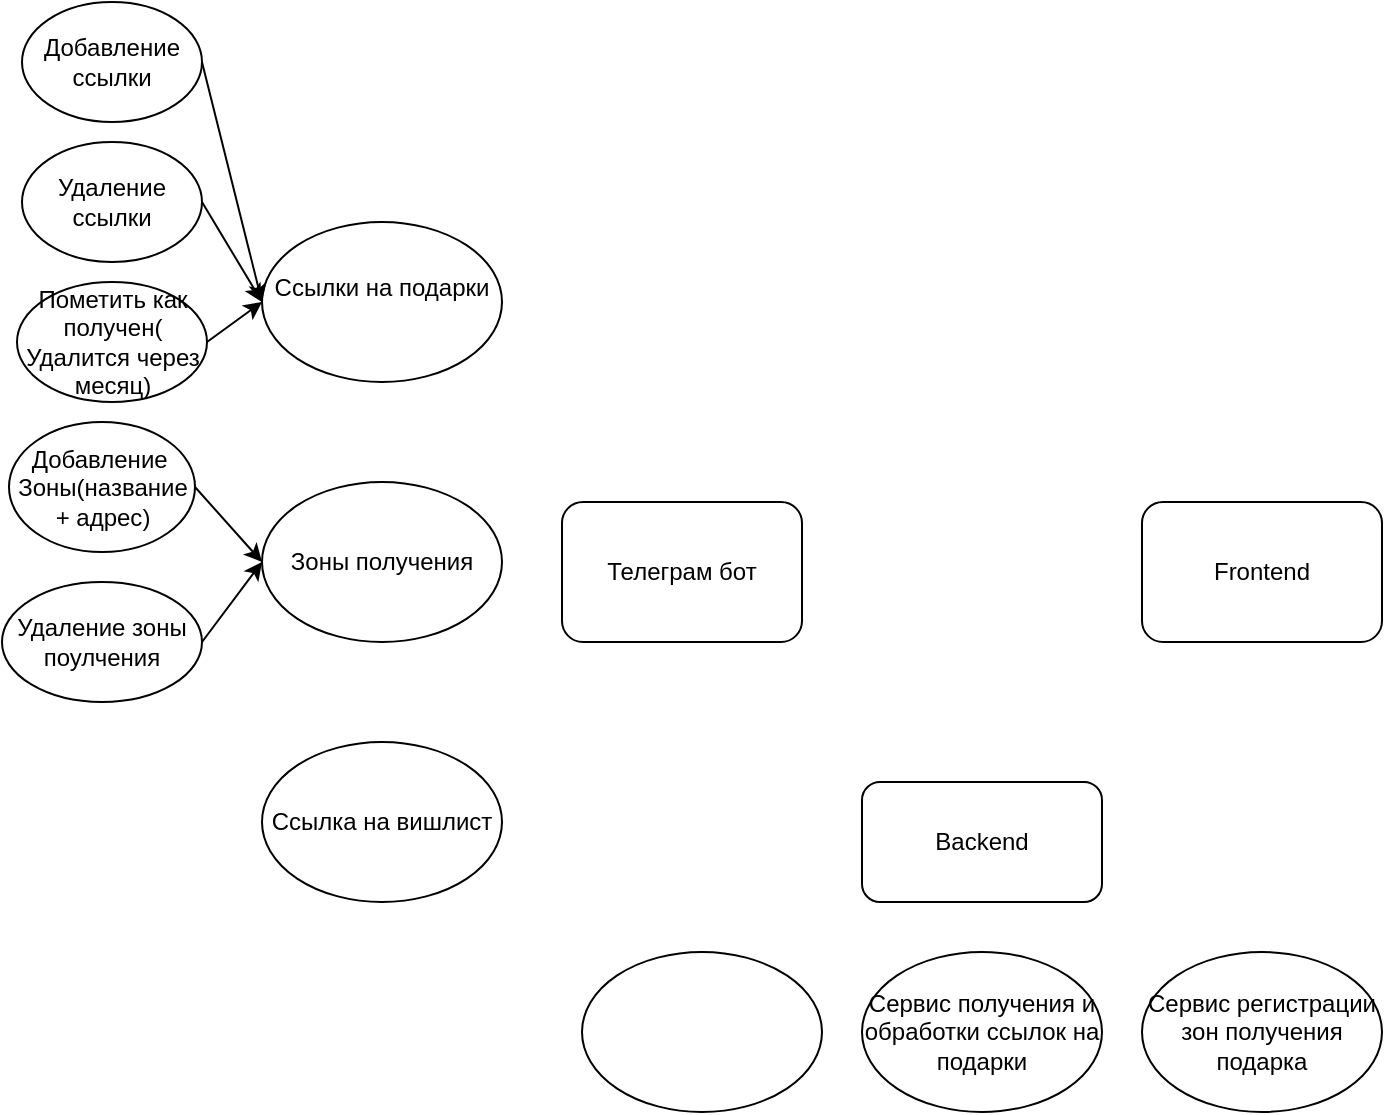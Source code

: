 <mxfile version="26.0.2">
  <diagram name="Страница — 1" id="mfvDr763qeioa90Kr1xu">
    <mxGraphModel dx="2261" dy="746" grid="1" gridSize="10" guides="1" tooltips="1" connect="1" arrows="1" fold="1" page="1" pageScale="1" pageWidth="827" pageHeight="1169" math="0" shadow="0">
      <root>
        <mxCell id="0" />
        <mxCell id="1" parent="0" />
        <mxCell id="rx369w3odF3UMx7AQMP6-1" value="Телеграм бот" style="rounded=1;whiteSpace=wrap;html=1;" parent="1" vertex="1">
          <mxGeometry x="240" y="320" width="120" height="70" as="geometry" />
        </mxCell>
        <mxCell id="ZKF0X6sjYYtKGc7rI8EO-1" value="Frontend" style="rounded=1;whiteSpace=wrap;html=1;" vertex="1" parent="1">
          <mxGeometry x="530" y="320" width="120" height="70" as="geometry" />
        </mxCell>
        <mxCell id="ZKF0X6sjYYtKGc7rI8EO-2" value="Backend" style="rounded=1;whiteSpace=wrap;html=1;" vertex="1" parent="1">
          <mxGeometry x="390" y="460" width="120" height="60" as="geometry" />
        </mxCell>
        <mxCell id="ZKF0X6sjYYtKGc7rI8EO-4" value="Сервис получения и обработки ссылок на подарки" style="ellipse;whiteSpace=wrap;html=1;" vertex="1" parent="1">
          <mxGeometry x="390" y="545" width="120" height="80" as="geometry" />
        </mxCell>
        <mxCell id="ZKF0X6sjYYtKGc7rI8EO-5" value="Сервис регистрации зон получения подарка" style="ellipse;whiteSpace=wrap;html=1;" vertex="1" parent="1">
          <mxGeometry x="530" y="545" width="120" height="80" as="geometry" />
        </mxCell>
        <mxCell id="ZKF0X6sjYYtKGc7rI8EO-6" value="" style="ellipse;whiteSpace=wrap;html=1;" vertex="1" parent="1">
          <mxGeometry x="250" y="545" width="120" height="80" as="geometry" />
        </mxCell>
        <mxCell id="ZKF0X6sjYYtKGc7rI8EO-7" value="Ссылки на подарки&lt;div&gt;&lt;br&gt;&lt;/div&gt;" style="ellipse;whiteSpace=wrap;html=1;" vertex="1" parent="1">
          <mxGeometry x="90" y="180" width="120" height="80" as="geometry" />
        </mxCell>
        <mxCell id="ZKF0X6sjYYtKGc7rI8EO-8" value="Зоны получения" style="ellipse;whiteSpace=wrap;html=1;" vertex="1" parent="1">
          <mxGeometry x="90" y="310" width="120" height="80" as="geometry" />
        </mxCell>
        <mxCell id="ZKF0X6sjYYtKGc7rI8EO-9" value="Ссылка на вишлист" style="ellipse;whiteSpace=wrap;html=1;" vertex="1" parent="1">
          <mxGeometry x="90" y="440" width="120" height="80" as="geometry" />
        </mxCell>
        <mxCell id="ZKF0X6sjYYtKGc7rI8EO-10" value="Добавление ссылки" style="ellipse;whiteSpace=wrap;html=1;" vertex="1" parent="1">
          <mxGeometry x="-30" y="70" width="90" height="60" as="geometry" />
        </mxCell>
        <mxCell id="ZKF0X6sjYYtKGc7rI8EO-11" value="Удаление ссылки" style="ellipse;whiteSpace=wrap;html=1;" vertex="1" parent="1">
          <mxGeometry x="-30" y="140" width="90" height="60" as="geometry" />
        </mxCell>
        <mxCell id="ZKF0X6sjYYtKGc7rI8EO-12" value="Пометить как получен( Удалится через месяц)" style="ellipse;whiteSpace=wrap;html=1;" vertex="1" parent="1">
          <mxGeometry x="-32.5" y="210" width="95" height="60" as="geometry" />
        </mxCell>
        <mxCell id="ZKF0X6sjYYtKGc7rI8EO-13" value="Добавление&amp;nbsp; Зоны(название + адрес&lt;span style=&quot;background-color: transparent; color: light-dark(rgb(0, 0, 0), rgb(255, 255, 255));&quot;&gt;)&lt;/span&gt;" style="ellipse;whiteSpace=wrap;html=1;" vertex="1" parent="1">
          <mxGeometry x="-36.5" y="280" width="93" height="65" as="geometry" />
        </mxCell>
        <mxCell id="ZKF0X6sjYYtKGc7rI8EO-14" value="Удаление зоны поулчения" style="ellipse;whiteSpace=wrap;html=1;" vertex="1" parent="1">
          <mxGeometry x="-40" y="360" width="100" height="60" as="geometry" />
        </mxCell>
        <mxCell id="ZKF0X6sjYYtKGc7rI8EO-16" value="" style="endArrow=classic;html=1;rounded=0;exitX=1;exitY=0.5;exitDx=0;exitDy=0;" edge="1" parent="1" source="ZKF0X6sjYYtKGc7rI8EO-10">
          <mxGeometry width="50" height="50" relative="1" as="geometry">
            <mxPoint x="390" y="410" as="sourcePoint" />
            <mxPoint x="90" y="220" as="targetPoint" />
          </mxGeometry>
        </mxCell>
        <mxCell id="ZKF0X6sjYYtKGc7rI8EO-17" value="" style="endArrow=classic;html=1;rounded=0;exitX=1;exitY=0.5;exitDx=0;exitDy=0;entryX=0;entryY=0.5;entryDx=0;entryDy=0;" edge="1" parent="1" source="ZKF0X6sjYYtKGc7rI8EO-11" target="ZKF0X6sjYYtKGc7rI8EO-7">
          <mxGeometry width="50" height="50" relative="1" as="geometry">
            <mxPoint x="390" y="410" as="sourcePoint" />
            <mxPoint x="280" y="140" as="targetPoint" />
          </mxGeometry>
        </mxCell>
        <mxCell id="ZKF0X6sjYYtKGc7rI8EO-18" value="" style="endArrow=classic;html=1;rounded=0;exitX=1;exitY=0.5;exitDx=0;exitDy=0;entryX=0;entryY=0.5;entryDx=0;entryDy=0;" edge="1" parent="1" source="ZKF0X6sjYYtKGc7rI8EO-12" target="ZKF0X6sjYYtKGc7rI8EO-7">
          <mxGeometry width="50" height="50" relative="1" as="geometry">
            <mxPoint x="390" y="410" as="sourcePoint" />
            <mxPoint x="110" y="290" as="targetPoint" />
          </mxGeometry>
        </mxCell>
        <mxCell id="ZKF0X6sjYYtKGc7rI8EO-19" value="" style="endArrow=classic;html=1;rounded=0;exitX=1;exitY=0.5;exitDx=0;exitDy=0;entryX=0;entryY=0.5;entryDx=0;entryDy=0;" edge="1" parent="1" source="ZKF0X6sjYYtKGc7rI8EO-13" target="ZKF0X6sjYYtKGc7rI8EO-8">
          <mxGeometry width="50" height="50" relative="1" as="geometry">
            <mxPoint x="390" y="410" as="sourcePoint" />
            <mxPoint x="440" y="360" as="targetPoint" />
          </mxGeometry>
        </mxCell>
        <mxCell id="ZKF0X6sjYYtKGc7rI8EO-20" value="" style="endArrow=classic;html=1;rounded=0;exitX=1;exitY=0.5;exitDx=0;exitDy=0;entryX=0;entryY=0.5;entryDx=0;entryDy=0;" edge="1" parent="1" source="ZKF0X6sjYYtKGc7rI8EO-14" target="ZKF0X6sjYYtKGc7rI8EO-8">
          <mxGeometry width="50" height="50" relative="1" as="geometry">
            <mxPoint x="390" y="410" as="sourcePoint" />
            <mxPoint x="440" y="360" as="targetPoint" />
          </mxGeometry>
        </mxCell>
      </root>
    </mxGraphModel>
  </diagram>
</mxfile>
